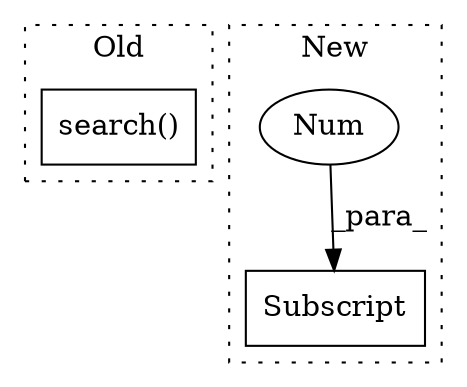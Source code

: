 digraph G {
subgraph cluster0 {
1 [label="search()" a="75" s="2724,2749" l="18,1" shape="box"];
label = "Old";
style="dotted";
}
subgraph cluster1 {
2 [label="Subscript" a="63" s="2933,0" l="12,0" shape="box"];
3 [label="Num" a="76" s="2943" l="1" shape="ellipse"];
label = "New";
style="dotted";
}
3 -> 2 [label="_para_"];
}